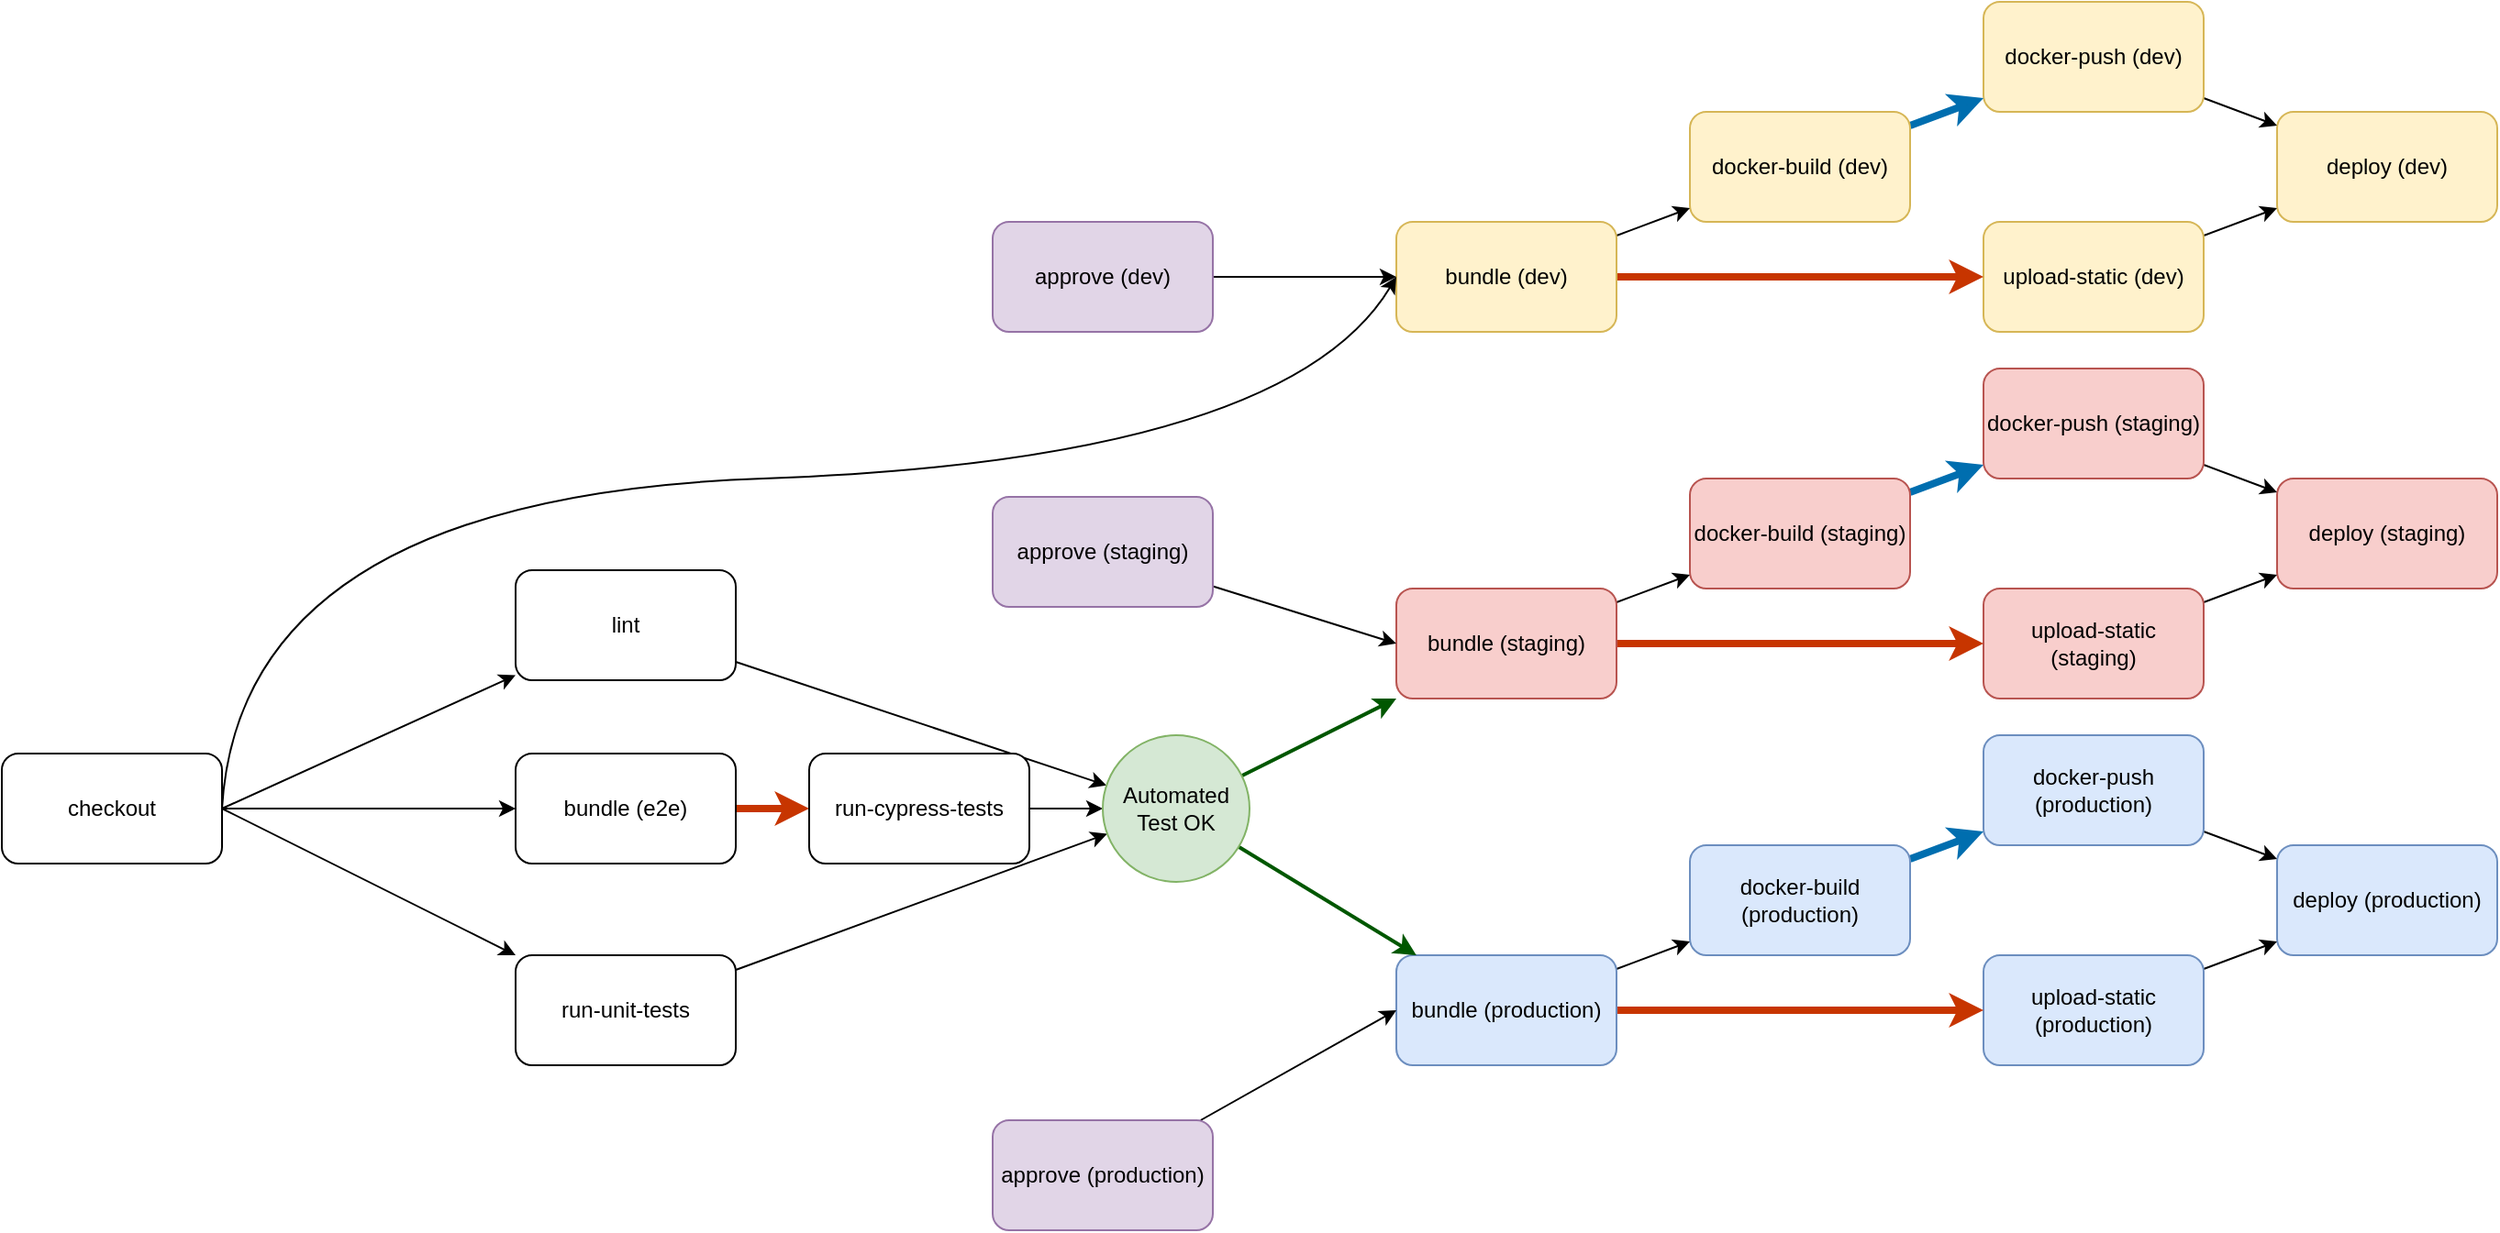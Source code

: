 <mxfile version="16.2.7" type="github" pages="2">
  <diagram id="JJzUDjLpjV40GuRbMEOA" name="BundledEnvs">
    <mxGraphModel dx="1922" dy="1065" grid="1" gridSize="10" guides="1" tooltips="1" connect="1" arrows="1" fold="1" page="1" pageScale="1" pageWidth="827" pageHeight="1169" math="0" shadow="0">
      <root>
        <mxCell id="0" />
        <mxCell id="1" parent="0" />
        <mxCell id="ASzSuAnNYXdAWo7c-C4e-20" value="deploy (dev)" style="rounded=1;whiteSpace=wrap;html=1;fillColor=#fff2cc;strokeColor=#d6b656;" parent="1" vertex="1">
          <mxGeometry x="1320" y="100" width="120" height="60" as="geometry" />
        </mxCell>
        <mxCell id="ASzSuAnNYXdAWo7c-C4e-30" style="edgeStyle=none;rounded=0;orthogonalLoop=1;jettySize=auto;html=1;strokeColor=default;" parent="1" source="ASzSuAnNYXdAWo7c-C4e-21" target="ASzSuAnNYXdAWo7c-C4e-20" edge="1">
          <mxGeometry relative="1" as="geometry" />
        </mxCell>
        <mxCell id="ASzSuAnNYXdAWo7c-C4e-21" value="docker-push (dev)" style="rounded=1;whiteSpace=wrap;html=1;fillColor=#fff2cc;strokeColor=#d6b656;" parent="1" vertex="1">
          <mxGeometry x="1160" y="40" width="120" height="60" as="geometry" />
        </mxCell>
        <mxCell id="ASzSuAnNYXdAWo7c-C4e-29" style="edgeStyle=none;rounded=0;orthogonalLoop=1;jettySize=auto;html=1;strokeColor=default;" parent="1" source="ASzSuAnNYXdAWo7c-C4e-22" target="ASzSuAnNYXdAWo7c-C4e-20" edge="1">
          <mxGeometry relative="1" as="geometry" />
        </mxCell>
        <mxCell id="ASzSuAnNYXdAWo7c-C4e-22" value="upload-static (dev)" style="rounded=1;whiteSpace=wrap;html=1;fillColor=#fff2cc;strokeColor=#d6b656;" parent="1" vertex="1">
          <mxGeometry x="1160" y="160" width="120" height="60" as="geometry" />
        </mxCell>
        <mxCell id="ASzSuAnNYXdAWo7c-C4e-26" style="edgeStyle=none;rounded=1;orthogonalLoop=1;jettySize=auto;html=1;strokeColor=#006EAF;fillColor=#1ba1e2;strokeWidth=4;" parent="1" source="ASzSuAnNYXdAWo7c-C4e-23" target="ASzSuAnNYXdAWo7c-C4e-21" edge="1">
          <mxGeometry relative="1" as="geometry" />
        </mxCell>
        <mxCell id="ASzSuAnNYXdAWo7c-C4e-23" value="docker-build (dev)" style="rounded=1;whiteSpace=wrap;html=1;fillColor=#fff2cc;strokeColor=#d6b656;" parent="1" vertex="1">
          <mxGeometry x="1000" y="100" width="120" height="60" as="geometry" />
        </mxCell>
        <mxCell id="ASzSuAnNYXdAWo7c-C4e-25" value="" style="edgeStyle=none;rounded=0;orthogonalLoop=1;jettySize=auto;html=1;strokeColor=default;" parent="1" source="ASzSuAnNYXdAWo7c-C4e-24" target="ASzSuAnNYXdAWo7c-C4e-23" edge="1">
          <mxGeometry relative="1" as="geometry" />
        </mxCell>
        <mxCell id="ASzSuAnNYXdAWo7c-C4e-28" style="edgeStyle=none;rounded=1;orthogonalLoop=1;jettySize=auto;html=1;strokeColor=#C73500;fillColor=#fa6800;strokeWidth=4;" parent="1" source="ASzSuAnNYXdAWo7c-C4e-24" target="ASzSuAnNYXdAWo7c-C4e-22" edge="1">
          <mxGeometry relative="1" as="geometry" />
        </mxCell>
        <mxCell id="ASzSuAnNYXdAWo7c-C4e-24" value="bundle (dev)" style="rounded=1;whiteSpace=wrap;html=1;fillColor=#fff2cc;strokeColor=#d6b656;" parent="1" vertex="1">
          <mxGeometry x="840" y="160" width="120" height="60" as="geometry" />
        </mxCell>
        <mxCell id="ASzSuAnNYXdAWo7c-C4e-32" style="edgeStyle=none;rounded=0;orthogonalLoop=1;jettySize=auto;html=1;strokeColor=default;" parent="1" source="ASzSuAnNYXdAWo7c-C4e-31" target="ASzSuAnNYXdAWo7c-C4e-24" edge="1">
          <mxGeometry relative="1" as="geometry" />
        </mxCell>
        <mxCell id="ASzSuAnNYXdAWo7c-C4e-31" value="approve (dev)" style="rounded=1;whiteSpace=wrap;html=1;fillColor=#e1d5e7;strokeColor=#9673a6;" parent="1" vertex="1">
          <mxGeometry x="620" y="160" width="120" height="60" as="geometry" />
        </mxCell>
        <mxCell id="ASzSuAnNYXdAWo7c-C4e-54" style="edgeStyle=none;rounded=0;orthogonalLoop=1;jettySize=auto;html=1;strokeColor=default;exitX=1;exitY=0.5;exitDx=0;exitDy=0;" parent="1" source="5N8wpwiw88N5Ev97Wt-4-1" target="ASzSuAnNYXdAWo7c-C4e-34" edge="1">
          <mxGeometry relative="1" as="geometry" />
        </mxCell>
        <mxCell id="ASzSuAnNYXdAWo7c-C4e-55" style="edgeStyle=none;rounded=0;orthogonalLoop=1;jettySize=auto;html=1;strokeColor=default;exitX=1;exitY=0.5;exitDx=0;exitDy=0;" parent="1" source="5N8wpwiw88N5Ev97Wt-4-1" target="ASzSuAnNYXdAWo7c-C4e-35" edge="1">
          <mxGeometry relative="1" as="geometry" />
        </mxCell>
        <mxCell id="ASzSuAnNYXdAWo7c-C4e-56" style="edgeStyle=none;rounded=0;orthogonalLoop=1;jettySize=auto;html=1;strokeColor=default;exitX=1;exitY=0.5;exitDx=0;exitDy=0;" parent="1" source="5N8wpwiw88N5Ev97Wt-4-1" target="ASzSuAnNYXdAWo7c-C4e-37" edge="1">
          <mxGeometry relative="1" as="geometry" />
        </mxCell>
        <mxCell id="Af-SCtv9qyoJvq3Aw2---3" style="edgeStyle=none;rounded=1;orthogonalLoop=1;jettySize=auto;html=1;strokeColor=default;strokeWidth=1;" edge="1" parent="1" source="ASzSuAnNYXdAWo7c-C4e-34" target="Af-SCtv9qyoJvq3Aw2---1">
          <mxGeometry relative="1" as="geometry" />
        </mxCell>
        <mxCell id="ASzSuAnNYXdAWo7c-C4e-34" value="lint" style="rounded=1;whiteSpace=wrap;html=1;" parent="1" vertex="1">
          <mxGeometry x="360" y="350" width="120" height="60" as="geometry" />
        </mxCell>
        <mxCell id="ASzSuAnNYXdAWo7c-C4e-51" value="" style="edgeStyle=none;rounded=1;orthogonalLoop=1;jettySize=auto;html=1;strokeColor=#C73500;fillColor=#fa6800;strokeWidth=4;" parent="1" source="ASzSuAnNYXdAWo7c-C4e-35" target="ASzSuAnNYXdAWo7c-C4e-36" edge="1">
          <mxGeometry relative="1" as="geometry" />
        </mxCell>
        <mxCell id="ASzSuAnNYXdAWo7c-C4e-35" value="bundle (e2e)" style="rounded=1;whiteSpace=wrap;html=1;" parent="1" vertex="1">
          <mxGeometry x="360" y="450" width="120" height="60" as="geometry" />
        </mxCell>
        <mxCell id="Af-SCtv9qyoJvq3Aw2---2" style="edgeStyle=none;rounded=1;orthogonalLoop=1;jettySize=auto;html=1;strokeColor=default;strokeWidth=1;" edge="1" parent="1" source="ASzSuAnNYXdAWo7c-C4e-36" target="Af-SCtv9qyoJvq3Aw2---1">
          <mxGeometry relative="1" as="geometry" />
        </mxCell>
        <mxCell id="ASzSuAnNYXdAWo7c-C4e-36" value="run-cypress-tests" style="rounded=1;whiteSpace=wrap;html=1;" parent="1" vertex="1">
          <mxGeometry x="520" y="450" width="120" height="60" as="geometry" />
        </mxCell>
        <mxCell id="Af-SCtv9qyoJvq3Aw2---4" style="edgeStyle=none;rounded=1;orthogonalLoop=1;jettySize=auto;html=1;strokeColor=default;strokeWidth=1;" edge="1" parent="1" source="ASzSuAnNYXdAWo7c-C4e-37" target="Af-SCtv9qyoJvq3Aw2---1">
          <mxGeometry relative="1" as="geometry" />
        </mxCell>
        <mxCell id="ASzSuAnNYXdAWo7c-C4e-37" value="run-unit-tests" style="rounded=1;whiteSpace=wrap;html=1;" parent="1" vertex="1">
          <mxGeometry x="360" y="560" width="120" height="60" as="geometry" />
        </mxCell>
        <mxCell id="ASzSuAnNYXdAWo7c-C4e-38" value="deploy (staging)" style="rounded=1;whiteSpace=wrap;html=1;fillColor=#f8cecc;strokeColor=#b85450;" parent="1" vertex="1">
          <mxGeometry x="1320" y="300" width="120" height="60" as="geometry" />
        </mxCell>
        <mxCell id="ASzSuAnNYXdAWo7c-C4e-39" style="edgeStyle=none;rounded=0;orthogonalLoop=1;jettySize=auto;html=1;strokeColor=default;" parent="1" source="ASzSuAnNYXdAWo7c-C4e-40" target="ASzSuAnNYXdAWo7c-C4e-38" edge="1">
          <mxGeometry relative="1" as="geometry" />
        </mxCell>
        <mxCell id="ASzSuAnNYXdAWo7c-C4e-40" value="docker-push (staging)" style="rounded=1;whiteSpace=wrap;html=1;fillColor=#f8cecc;strokeColor=#b85450;" parent="1" vertex="1">
          <mxGeometry x="1160" y="240" width="120" height="60" as="geometry" />
        </mxCell>
        <mxCell id="ASzSuAnNYXdAWo7c-C4e-41" style="edgeStyle=none;rounded=0;orthogonalLoop=1;jettySize=auto;html=1;strokeColor=default;" parent="1" source="ASzSuAnNYXdAWo7c-C4e-42" target="ASzSuAnNYXdAWo7c-C4e-38" edge="1">
          <mxGeometry relative="1" as="geometry" />
        </mxCell>
        <mxCell id="ASzSuAnNYXdAWo7c-C4e-42" value="upload-static (staging)" style="rounded=1;whiteSpace=wrap;html=1;fillColor=#f8cecc;strokeColor=#b85450;" parent="1" vertex="1">
          <mxGeometry x="1160" y="360" width="120" height="60" as="geometry" />
        </mxCell>
        <mxCell id="ASzSuAnNYXdAWo7c-C4e-43" style="edgeStyle=none;rounded=1;orthogonalLoop=1;jettySize=auto;html=1;strokeColor=#006EAF;fillColor=#1ba1e2;strokeWidth=4;" parent="1" source="ASzSuAnNYXdAWo7c-C4e-44" target="ASzSuAnNYXdAWo7c-C4e-40" edge="1">
          <mxGeometry relative="1" as="geometry" />
        </mxCell>
        <mxCell id="ASzSuAnNYXdAWo7c-C4e-44" value="docker-build (staging)" style="rounded=1;whiteSpace=wrap;html=1;fillColor=#f8cecc;strokeColor=#b85450;" parent="1" vertex="1">
          <mxGeometry x="1000" y="300" width="120" height="60" as="geometry" />
        </mxCell>
        <mxCell id="ASzSuAnNYXdAWo7c-C4e-45" value="" style="edgeStyle=none;rounded=0;orthogonalLoop=1;jettySize=auto;html=1;strokeColor=default;" parent="1" source="ASzSuAnNYXdAWo7c-C4e-47" target="ASzSuAnNYXdAWo7c-C4e-44" edge="1">
          <mxGeometry relative="1" as="geometry" />
        </mxCell>
        <mxCell id="ASzSuAnNYXdAWo7c-C4e-46" style="edgeStyle=none;rounded=1;orthogonalLoop=1;jettySize=auto;html=1;strokeColor=#C73500;fillColor=#fa6800;strokeWidth=4;" parent="1" source="ASzSuAnNYXdAWo7c-C4e-47" target="ASzSuAnNYXdAWo7c-C4e-42" edge="1">
          <mxGeometry relative="1" as="geometry" />
        </mxCell>
        <mxCell id="ASzSuAnNYXdAWo7c-C4e-47" value="bundle (staging)" style="rounded=1;whiteSpace=wrap;html=1;fillColor=#f8cecc;strokeColor=#b85450;" parent="1" vertex="1">
          <mxGeometry x="840" y="360" width="120" height="60" as="geometry" />
        </mxCell>
        <mxCell id="ASzSuAnNYXdAWo7c-C4e-48" style="edgeStyle=none;rounded=0;orthogonalLoop=1;jettySize=auto;html=1;strokeColor=default;entryX=0;entryY=0.5;entryDx=0;entryDy=0;" parent="1" source="ASzSuAnNYXdAWo7c-C4e-49" target="ASzSuAnNYXdAWo7c-C4e-47" edge="1">
          <mxGeometry relative="1" as="geometry" />
        </mxCell>
        <mxCell id="ASzSuAnNYXdAWo7c-C4e-49" value="approve (staging)" style="rounded=1;whiteSpace=wrap;html=1;fillColor=#e1d5e7;strokeColor=#9673a6;" parent="1" vertex="1">
          <mxGeometry x="620" y="310" width="120" height="60" as="geometry" />
        </mxCell>
        <mxCell id="ASzSuAnNYXdAWo7c-C4e-58" value="deploy (production)" style="rounded=1;whiteSpace=wrap;html=1;fillColor=#dae8fc;strokeColor=#6c8ebf;" parent="1" vertex="1">
          <mxGeometry x="1320" y="500" width="120" height="60" as="geometry" />
        </mxCell>
        <mxCell id="ASzSuAnNYXdAWo7c-C4e-68" style="edgeStyle=none;rounded=0;orthogonalLoop=1;jettySize=auto;html=1;strokeColor=default;" parent="1" source="ASzSuAnNYXdAWo7c-C4e-59" target="ASzSuAnNYXdAWo7c-C4e-58" edge="1">
          <mxGeometry relative="1" as="geometry" />
        </mxCell>
        <mxCell id="ASzSuAnNYXdAWo7c-C4e-59" value="docker-push (production)" style="rounded=1;whiteSpace=wrap;html=1;fillColor=#dae8fc;strokeColor=#6c8ebf;" parent="1" vertex="1">
          <mxGeometry x="1160" y="440" width="120" height="60" as="geometry" />
        </mxCell>
        <mxCell id="ASzSuAnNYXdAWo7c-C4e-69" style="edgeStyle=none;rounded=0;orthogonalLoop=1;jettySize=auto;html=1;strokeColor=default;" parent="1" source="ASzSuAnNYXdAWo7c-C4e-60" target="ASzSuAnNYXdAWo7c-C4e-58" edge="1">
          <mxGeometry relative="1" as="geometry" />
        </mxCell>
        <mxCell id="ASzSuAnNYXdAWo7c-C4e-60" value="upload-static (production)" style="rounded=1;whiteSpace=wrap;html=1;fillColor=#dae8fc;strokeColor=#6c8ebf;" parent="1" vertex="1">
          <mxGeometry x="1160" y="560" width="120" height="60" as="geometry" />
        </mxCell>
        <mxCell id="ASzSuAnNYXdAWo7c-C4e-67" style="edgeStyle=none;rounded=1;orthogonalLoop=1;jettySize=auto;html=1;strokeColor=#006EAF;fillColor=#1ba1e2;strokeWidth=4;" parent="1" source="ASzSuAnNYXdAWo7c-C4e-61" target="ASzSuAnNYXdAWo7c-C4e-59" edge="1">
          <mxGeometry relative="1" as="geometry" />
        </mxCell>
        <mxCell id="ASzSuAnNYXdAWo7c-C4e-61" value="docker-build (production)" style="rounded=1;whiteSpace=wrap;html=1;fillColor=#dae8fc;strokeColor=#6c8ebf;" parent="1" vertex="1">
          <mxGeometry x="1000" y="500" width="120" height="60" as="geometry" />
        </mxCell>
        <mxCell id="ASzSuAnNYXdAWo7c-C4e-65" style="edgeStyle=none;rounded=0;orthogonalLoop=1;jettySize=auto;html=1;strokeColor=default;" parent="1" source="ASzSuAnNYXdAWo7c-C4e-62" target="ASzSuAnNYXdAWo7c-C4e-61" edge="1">
          <mxGeometry relative="1" as="geometry" />
        </mxCell>
        <mxCell id="ASzSuAnNYXdAWo7c-C4e-66" style="edgeStyle=none;rounded=1;orthogonalLoop=1;jettySize=auto;html=1;strokeColor=#C73500;fillColor=#fa6800;strokeWidth=4;" parent="1" source="ASzSuAnNYXdAWo7c-C4e-62" target="ASzSuAnNYXdAWo7c-C4e-60" edge="1">
          <mxGeometry relative="1" as="geometry" />
        </mxCell>
        <mxCell id="ASzSuAnNYXdAWo7c-C4e-62" value="bundle (production)" style="rounded=1;whiteSpace=wrap;html=1;fillColor=#dae8fc;strokeColor=#6c8ebf;" parent="1" vertex="1">
          <mxGeometry x="840" y="560" width="120" height="60" as="geometry" />
        </mxCell>
        <mxCell id="ASzSuAnNYXdAWo7c-C4e-64" value="" style="edgeStyle=none;rounded=0;orthogonalLoop=1;jettySize=auto;html=1;strokeColor=default;entryX=0;entryY=0.5;entryDx=0;entryDy=0;" parent="1" source="ASzSuAnNYXdAWo7c-C4e-63" target="ASzSuAnNYXdAWo7c-C4e-62" edge="1">
          <mxGeometry relative="1" as="geometry" />
        </mxCell>
        <mxCell id="ASzSuAnNYXdAWo7c-C4e-63" value="approve (production)" style="rounded=1;whiteSpace=wrap;html=1;fillColor=#e1d5e7;strokeColor=#9673a6;" parent="1" vertex="1">
          <mxGeometry x="620" y="650" width="120" height="60" as="geometry" />
        </mxCell>
        <mxCell id="5N8wpwiw88N5Ev97Wt-4-2" style="edgeStyle=none;curved=1;orthogonalLoop=1;jettySize=auto;html=1;entryX=0;entryY=0.5;entryDx=0;entryDy=0;strokeColor=default;exitX=1;exitY=0.5;exitDx=0;exitDy=0;" edge="1" parent="1" source="5N8wpwiw88N5Ev97Wt-4-1" target="ASzSuAnNYXdAWo7c-C4e-24">
          <mxGeometry relative="1" as="geometry">
            <Array as="points">
              <mxPoint x="210" y="310" />
              <mxPoint x="780" y="290" />
            </Array>
          </mxGeometry>
        </mxCell>
        <mxCell id="5N8wpwiw88N5Ev97Wt-4-1" value="checkout" style="rounded=1;whiteSpace=wrap;html=1;" vertex="1" parent="1">
          <mxGeometry x="80" y="450" width="120" height="60" as="geometry" />
        </mxCell>
        <mxCell id="Af-SCtv9qyoJvq3Aw2---5" style="edgeStyle=none;rounded=1;orthogonalLoop=1;jettySize=auto;html=1;strokeColor=#005700;strokeWidth=2;fillColor=#008a00;" edge="1" parent="1" source="Af-SCtv9qyoJvq3Aw2---1" target="ASzSuAnNYXdAWo7c-C4e-47">
          <mxGeometry relative="1" as="geometry" />
        </mxCell>
        <mxCell id="Af-SCtv9qyoJvq3Aw2---6" style="edgeStyle=none;rounded=1;orthogonalLoop=1;jettySize=auto;html=1;strokeColor=#005700;strokeWidth=2;fillColor=#008a00;" edge="1" parent="1" source="Af-SCtv9qyoJvq3Aw2---1" target="ASzSuAnNYXdAWo7c-C4e-62">
          <mxGeometry relative="1" as="geometry" />
        </mxCell>
        <mxCell id="Af-SCtv9qyoJvq3Aw2---1" value="Automated Test OK" style="ellipse;whiteSpace=wrap;html=1;aspect=fixed;fillColor=#d5e8d4;strokeColor=#82b366;" vertex="1" parent="1">
          <mxGeometry x="680" y="440" width="80" height="80" as="geometry" />
        </mxCell>
      </root>
    </mxGraphModel>
  </diagram>
  <diagram id="YaXMoi9oQmUZpNsSKOkv" name="FreeEnvs">
    <mxGraphModel dx="2334" dy="1293" grid="1" gridSize="10" guides="1" tooltips="1" connect="1" arrows="1" fold="1" page="1" pageScale="1" pageWidth="827" pageHeight="1169" math="0" shadow="0">
      <root>
        <mxCell id="nQKJUzm_zhicXm4yBogW-0" />
        <mxCell id="nQKJUzm_zhicXm4yBogW-1" parent="nQKJUzm_zhicXm4yBogW-0" />
        <mxCell id="Oz8INl8GSgOtUxLMntLn-0" value="deploy (dev)" style="rounded=1;whiteSpace=wrap;html=1;fillColor=#fff2cc;strokeColor=#d6b656;" vertex="1" parent="nQKJUzm_zhicXm4yBogW-1">
          <mxGeometry x="1320" y="100" width="120" height="60" as="geometry" />
        </mxCell>
        <mxCell id="Oz8INl8GSgOtUxLMntLn-1" style="edgeStyle=none;rounded=0;orthogonalLoop=1;jettySize=auto;html=1;strokeColor=default;" edge="1" parent="nQKJUzm_zhicXm4yBogW-1" source="Oz8INl8GSgOtUxLMntLn-2" target="Oz8INl8GSgOtUxLMntLn-0">
          <mxGeometry relative="1" as="geometry" />
        </mxCell>
        <mxCell id="Oz8INl8GSgOtUxLMntLn-2" value="docker-push" style="rounded=1;whiteSpace=wrap;html=1;fillColor=#fff2cc;strokeColor=#d6b656;" vertex="1" parent="nQKJUzm_zhicXm4yBogW-1">
          <mxGeometry x="1160" y="40" width="120" height="60" as="geometry" />
        </mxCell>
        <mxCell id="Oz8INl8GSgOtUxLMntLn-3" style="edgeStyle=none;rounded=0;orthogonalLoop=1;jettySize=auto;html=1;strokeColor=default;" edge="1" parent="nQKJUzm_zhicXm4yBogW-1" source="Oz8INl8GSgOtUxLMntLn-4" target="Oz8INl8GSgOtUxLMntLn-0">
          <mxGeometry relative="1" as="geometry" />
        </mxCell>
        <mxCell id="Oz8INl8GSgOtUxLMntLn-4" value="upload-static (dev)" style="rounded=1;whiteSpace=wrap;html=1;fillColor=#fff2cc;strokeColor=#d6b656;" vertex="1" parent="nQKJUzm_zhicXm4yBogW-1">
          <mxGeometry x="1160" y="160" width="120" height="60" as="geometry" />
        </mxCell>
        <mxCell id="Oz8INl8GSgOtUxLMntLn-61" style="edgeStyle=none;curved=1;orthogonalLoop=1;jettySize=auto;html=1;strokeColor=default;" edge="1" parent="nQKJUzm_zhicXm4yBogW-1" source="Oz8INl8GSgOtUxLMntLn-11" target="Oz8INl8GSgOtUxLMntLn-2">
          <mxGeometry relative="1" as="geometry" />
        </mxCell>
        <mxCell id="Oz8INl8GSgOtUxLMntLn-62" style="edgeStyle=none;curved=1;orthogonalLoop=1;jettySize=auto;html=1;strokeColor=default;" edge="1" parent="nQKJUzm_zhicXm4yBogW-1" source="Oz8INl8GSgOtUxLMntLn-11" target="Oz8INl8GSgOtUxLMntLn-4">
          <mxGeometry relative="1" as="geometry" />
        </mxCell>
        <mxCell id="Oz8INl8GSgOtUxLMntLn-11" value="approve (dev)" style="rounded=1;whiteSpace=wrap;html=1;fillColor=#e1d5e7;strokeColor=#9673a6;" vertex="1" parent="nQKJUzm_zhicXm4yBogW-1">
          <mxGeometry x="970" y="110" width="120" height="60" as="geometry" />
        </mxCell>
        <mxCell id="Oz8INl8GSgOtUxLMntLn-12" style="edgeStyle=none;rounded=0;orthogonalLoop=1;jettySize=auto;html=1;strokeColor=default;exitX=1;exitY=0.5;exitDx=0;exitDy=0;" edge="1" parent="nQKJUzm_zhicXm4yBogW-1" source="Oz8INl8GSgOtUxLMntLn-51" target="Oz8INl8GSgOtUxLMntLn-17">
          <mxGeometry relative="1" as="geometry" />
        </mxCell>
        <mxCell id="Oz8INl8GSgOtUxLMntLn-14" style="edgeStyle=none;rounded=0;orthogonalLoop=1;jettySize=auto;html=1;strokeColor=default;exitX=1;exitY=0.5;exitDx=0;exitDy=0;" edge="1" parent="nQKJUzm_zhicXm4yBogW-1" source="Oz8INl8GSgOtUxLMntLn-51" target="Oz8INl8GSgOtUxLMntLn-25">
          <mxGeometry relative="1" as="geometry" />
        </mxCell>
        <mxCell id="Oz8INl8GSgOtUxLMntLn-83" style="edgeStyle=none;curved=1;orthogonalLoop=1;jettySize=auto;html=1;strokeColor=default;" edge="1" parent="nQKJUzm_zhicXm4yBogW-1" source="Oz8INl8GSgOtUxLMntLn-17" target="Oz8INl8GSgOtUxLMntLn-82">
          <mxGeometry relative="1" as="geometry" />
        </mxCell>
        <mxCell id="Oz8INl8GSgOtUxLMntLn-17" value="lint" style="rounded=1;whiteSpace=wrap;html=1;" vertex="1" parent="nQKJUzm_zhicXm4yBogW-1">
          <mxGeometry x="366" y="440" width="120" height="60" as="geometry" />
        </mxCell>
        <mxCell id="Oz8INl8GSgOtUxLMntLn-84" style="edgeStyle=none;curved=1;orthogonalLoop=1;jettySize=auto;html=1;strokeColor=default;" edge="1" parent="nQKJUzm_zhicXm4yBogW-1" source="Oz8INl8GSgOtUxLMntLn-22" target="Oz8INl8GSgOtUxLMntLn-82">
          <mxGeometry relative="1" as="geometry" />
        </mxCell>
        <mxCell id="Oz8INl8GSgOtUxLMntLn-22" value="run-cypress-tests" style="rounded=1;whiteSpace=wrap;html=1;" vertex="1" parent="nQKJUzm_zhicXm4yBogW-1">
          <mxGeometry x="366" y="530" width="120" height="60" as="geometry" />
        </mxCell>
        <mxCell id="Oz8INl8GSgOtUxLMntLn-85" style="edgeStyle=none;curved=1;orthogonalLoop=1;jettySize=auto;html=1;strokeColor=default;" edge="1" parent="nQKJUzm_zhicXm4yBogW-1" source="Oz8INl8GSgOtUxLMntLn-25" target="Oz8INl8GSgOtUxLMntLn-82">
          <mxGeometry relative="1" as="geometry" />
        </mxCell>
        <mxCell id="Oz8INl8GSgOtUxLMntLn-25" value="run-unit-tests" style="rounded=1;whiteSpace=wrap;html=1;" vertex="1" parent="nQKJUzm_zhicXm4yBogW-1">
          <mxGeometry x="366" y="620" width="120" height="60" as="geometry" />
        </mxCell>
        <mxCell id="Oz8INl8GSgOtUxLMntLn-26" value="deploy (staging)" style="rounded=1;whiteSpace=wrap;html=1;fillColor=#f8cecc;strokeColor=#b85450;" vertex="1" parent="nQKJUzm_zhicXm4yBogW-1">
          <mxGeometry x="1320" y="350" width="120" height="60" as="geometry" />
        </mxCell>
        <mxCell id="Oz8INl8GSgOtUxLMntLn-27" style="edgeStyle=none;rounded=0;orthogonalLoop=1;jettySize=auto;html=1;strokeColor=default;" edge="1" parent="nQKJUzm_zhicXm4yBogW-1" source="Oz8INl8GSgOtUxLMntLn-28" target="Oz8INl8GSgOtUxLMntLn-26">
          <mxGeometry relative="1" as="geometry" />
        </mxCell>
        <mxCell id="Oz8INl8GSgOtUxLMntLn-28" value="docker-push" style="rounded=1;whiteSpace=wrap;html=1;fillColor=#f8cecc;strokeColor=#b85450;" vertex="1" parent="nQKJUzm_zhicXm4yBogW-1">
          <mxGeometry x="1160" y="290" width="120" height="60" as="geometry" />
        </mxCell>
        <mxCell id="Oz8INl8GSgOtUxLMntLn-29" style="edgeStyle=none;rounded=0;orthogonalLoop=1;jettySize=auto;html=1;strokeColor=default;" edge="1" parent="nQKJUzm_zhicXm4yBogW-1" source="Oz8INl8GSgOtUxLMntLn-30" target="Oz8INl8GSgOtUxLMntLn-26">
          <mxGeometry relative="1" as="geometry" />
        </mxCell>
        <mxCell id="Oz8INl8GSgOtUxLMntLn-30" value="upload-static (staging)" style="rounded=1;whiteSpace=wrap;html=1;fillColor=#f8cecc;strokeColor=#b85450;" vertex="1" parent="nQKJUzm_zhicXm4yBogW-1">
          <mxGeometry x="1160" y="410" width="120" height="60" as="geometry" />
        </mxCell>
        <mxCell id="Oz8INl8GSgOtUxLMntLn-63" style="edgeStyle=none;curved=1;orthogonalLoop=1;jettySize=auto;html=1;strokeColor=default;exitX=1;exitY=0.5;exitDx=0;exitDy=0;" edge="1" parent="nQKJUzm_zhicXm4yBogW-1" source="Oz8INl8GSgOtUxLMntLn-37" target="Oz8INl8GSgOtUxLMntLn-28">
          <mxGeometry relative="1" as="geometry" />
        </mxCell>
        <mxCell id="Oz8INl8GSgOtUxLMntLn-64" style="edgeStyle=none;curved=1;orthogonalLoop=1;jettySize=auto;html=1;strokeColor=default;exitX=1;exitY=0.5;exitDx=0;exitDy=0;" edge="1" parent="nQKJUzm_zhicXm4yBogW-1" source="Oz8INl8GSgOtUxLMntLn-37" target="Oz8INl8GSgOtUxLMntLn-30">
          <mxGeometry relative="1" as="geometry" />
        </mxCell>
        <mxCell id="Oz8INl8GSgOtUxLMntLn-37" value="approve (staging)" style="rounded=1;whiteSpace=wrap;html=1;fillColor=#e1d5e7;strokeColor=#9673a6;" vertex="1" parent="nQKJUzm_zhicXm4yBogW-1">
          <mxGeometry x="930" y="310" width="120" height="60" as="geometry" />
        </mxCell>
        <mxCell id="Oz8INl8GSgOtUxLMntLn-38" value="deploy (production)" style="rounded=1;whiteSpace=wrap;html=1;fillColor=#dae8fc;strokeColor=#6c8ebf;" vertex="1" parent="nQKJUzm_zhicXm4yBogW-1">
          <mxGeometry x="1320" y="650" width="120" height="60" as="geometry" />
        </mxCell>
        <mxCell id="Oz8INl8GSgOtUxLMntLn-39" style="edgeStyle=none;rounded=0;orthogonalLoop=1;jettySize=auto;html=1;strokeColor=default;" edge="1" parent="nQKJUzm_zhicXm4yBogW-1" source="Oz8INl8GSgOtUxLMntLn-40" target="Oz8INl8GSgOtUxLMntLn-38">
          <mxGeometry relative="1" as="geometry" />
        </mxCell>
        <mxCell id="Oz8INl8GSgOtUxLMntLn-40" value="docker-push" style="rounded=1;whiteSpace=wrap;html=1;fillColor=#dae8fc;strokeColor=#6c8ebf;" vertex="1" parent="nQKJUzm_zhicXm4yBogW-1">
          <mxGeometry x="1160" y="590" width="120" height="60" as="geometry" />
        </mxCell>
        <mxCell id="Oz8INl8GSgOtUxLMntLn-41" style="edgeStyle=none;rounded=0;orthogonalLoop=1;jettySize=auto;html=1;strokeColor=default;" edge="1" parent="nQKJUzm_zhicXm4yBogW-1" source="Oz8INl8GSgOtUxLMntLn-42" target="Oz8INl8GSgOtUxLMntLn-38">
          <mxGeometry relative="1" as="geometry" />
        </mxCell>
        <mxCell id="Oz8INl8GSgOtUxLMntLn-42" value="upload-static (production)" style="rounded=1;whiteSpace=wrap;html=1;fillColor=#dae8fc;strokeColor=#6c8ebf;" vertex="1" parent="nQKJUzm_zhicXm4yBogW-1">
          <mxGeometry x="1160" y="710" width="120" height="60" as="geometry" />
        </mxCell>
        <mxCell id="Oz8INl8GSgOtUxLMntLn-66" style="edgeStyle=none;curved=1;orthogonalLoop=1;jettySize=auto;html=1;strokeColor=default;exitX=1;exitY=0.5;exitDx=0;exitDy=0;" edge="1" parent="nQKJUzm_zhicXm4yBogW-1" source="Oz8INl8GSgOtUxLMntLn-49" target="Oz8INl8GSgOtUxLMntLn-40">
          <mxGeometry relative="1" as="geometry" />
        </mxCell>
        <mxCell id="Oz8INl8GSgOtUxLMntLn-67" style="edgeStyle=none;curved=1;orthogonalLoop=1;jettySize=auto;html=1;strokeColor=default;" edge="1" parent="nQKJUzm_zhicXm4yBogW-1" source="Oz8INl8GSgOtUxLMntLn-49" target="Oz8INl8GSgOtUxLMntLn-42">
          <mxGeometry relative="1" as="geometry" />
        </mxCell>
        <mxCell id="Oz8INl8GSgOtUxLMntLn-49" value="approve (production)" style="rounded=1;whiteSpace=wrap;html=1;fillColor=#e1d5e7;strokeColor=#9673a6;" vertex="1" parent="nQKJUzm_zhicXm4yBogW-1">
          <mxGeometry x="930" y="700" width="120" height="60" as="geometry" />
        </mxCell>
        <mxCell id="Oz8INl8GSgOtUxLMntLn-54" style="edgeStyle=none;curved=1;orthogonalLoop=1;jettySize=auto;html=1;strokeColor=default;" edge="1" parent="nQKJUzm_zhicXm4yBogW-1" source="Oz8INl8GSgOtUxLMntLn-51" target="Oz8INl8GSgOtUxLMntLn-53">
          <mxGeometry relative="1" as="geometry" />
        </mxCell>
        <mxCell id="Oz8INl8GSgOtUxLMntLn-51" value="checkout" style="rounded=1;whiteSpace=wrap;html=1;" vertex="1" parent="nQKJUzm_zhicXm4yBogW-1">
          <mxGeometry x="80" y="450" width="120" height="60" as="geometry" />
        </mxCell>
        <mxCell id="Oz8INl8GSgOtUxLMntLn-57" style="edgeStyle=none;curved=1;orthogonalLoop=1;jettySize=auto;html=1;entryX=0;entryY=0.5;entryDx=0;entryDy=0;strokeColor=#006EAF;fillColor=#1ba1e2;strokeWidth=4;" edge="1" parent="nQKJUzm_zhicXm4yBogW-1" source="Oz8INl8GSgOtUxLMntLn-52" target="Oz8INl8GSgOtUxLMntLn-2">
          <mxGeometry relative="1" as="geometry">
            <Array as="points">
              <mxPoint x="780" y="130" />
              <mxPoint x="1010" y="70" />
            </Array>
          </mxGeometry>
        </mxCell>
        <mxCell id="Oz8INl8GSgOtUxLMntLn-70" style="edgeStyle=none;curved=1;orthogonalLoop=1;jettySize=auto;html=1;strokeColor=#006EAF;fillColor=#1ba1e2;strokeWidth=4;" edge="1" parent="nQKJUzm_zhicXm4yBogW-1" source="Oz8INl8GSgOtUxLMntLn-52" target="Oz8INl8GSgOtUxLMntLn-28">
          <mxGeometry relative="1" as="geometry">
            <Array as="points">
              <mxPoint x="860" y="160" />
            </Array>
          </mxGeometry>
        </mxCell>
        <mxCell id="Oz8INl8GSgOtUxLMntLn-71" style="edgeStyle=none;curved=1;orthogonalLoop=1;jettySize=auto;html=1;strokeColor=#006EAF;fillColor=#1ba1e2;strokeWidth=4;" edge="1" parent="nQKJUzm_zhicXm4yBogW-1" source="Oz8INl8GSgOtUxLMntLn-52" target="Oz8INl8GSgOtUxLMntLn-40">
          <mxGeometry relative="1" as="geometry">
            <Array as="points">
              <mxPoint x="720" y="150" />
            </Array>
          </mxGeometry>
        </mxCell>
        <mxCell id="Oz8INl8GSgOtUxLMntLn-52" value="docker-build" style="rounded=1;whiteSpace=wrap;html=1;" vertex="1" parent="nQKJUzm_zhicXm4yBogW-1">
          <mxGeometry x="366" y="100" width="120" height="60" as="geometry" />
        </mxCell>
        <mxCell id="Oz8INl8GSgOtUxLMntLn-55" style="edgeStyle=none;curved=1;orthogonalLoop=1;jettySize=auto;html=1;strokeColor=default;" edge="1" parent="nQKJUzm_zhicXm4yBogW-1" source="Oz8INl8GSgOtUxLMntLn-53" target="Oz8INl8GSgOtUxLMntLn-52">
          <mxGeometry relative="1" as="geometry" />
        </mxCell>
        <mxCell id="Oz8INl8GSgOtUxLMntLn-56" style="edgeStyle=none;curved=1;orthogonalLoop=1;jettySize=auto;html=1;entryX=0;entryY=0.5;entryDx=0;entryDy=0;strokeColor=#C73500;fillColor=#fa6800;strokeWidth=4;" edge="1" parent="nQKJUzm_zhicXm4yBogW-1" source="Oz8INl8GSgOtUxLMntLn-53" target="Oz8INl8GSgOtUxLMntLn-22">
          <mxGeometry relative="1" as="geometry">
            <Array as="points">
              <mxPoint x="270" y="440" />
            </Array>
          </mxGeometry>
        </mxCell>
        <mxCell id="Oz8INl8GSgOtUxLMntLn-58" style="edgeStyle=none;curved=1;orthogonalLoop=1;jettySize=auto;html=1;strokeColor=#C73500;fillColor=#fa6800;strokeWidth=4;" edge="1" parent="nQKJUzm_zhicXm4yBogW-1" source="Oz8INl8GSgOtUxLMntLn-53" target="Oz8INl8GSgOtUxLMntLn-4">
          <mxGeometry relative="1" as="geometry">
            <Array as="points">
              <mxPoint x="630" y="310" />
            </Array>
          </mxGeometry>
        </mxCell>
        <mxCell id="Oz8INl8GSgOtUxLMntLn-68" style="edgeStyle=none;curved=1;orthogonalLoop=1;jettySize=auto;html=1;strokeColor=#C73500;fillColor=#fa6800;strokeWidth=4;" edge="1" parent="nQKJUzm_zhicXm4yBogW-1" source="Oz8INl8GSgOtUxLMntLn-53" target="Oz8INl8GSgOtUxLMntLn-30">
          <mxGeometry relative="1" as="geometry" />
        </mxCell>
        <mxCell id="Oz8INl8GSgOtUxLMntLn-69" style="edgeStyle=none;curved=1;orthogonalLoop=1;jettySize=auto;html=1;strokeColor=#C73500;fillColor=#fa6800;strokeWidth=4;" edge="1" parent="nQKJUzm_zhicXm4yBogW-1" source="Oz8INl8GSgOtUxLMntLn-53" target="Oz8INl8GSgOtUxLMntLn-42">
          <mxGeometry relative="1" as="geometry">
            <Array as="points">
              <mxPoint x="730" y="370" />
            </Array>
          </mxGeometry>
        </mxCell>
        <mxCell id="Oz8INl8GSgOtUxLMntLn-53" value="bundle" style="rounded=1;whiteSpace=wrap;html=1;" vertex="1" parent="nQKJUzm_zhicXm4yBogW-1">
          <mxGeometry x="200" y="220" width="120" height="60" as="geometry" />
        </mxCell>
        <mxCell id="Oz8INl8GSgOtUxLMntLn-86" style="edgeStyle=none;curved=1;orthogonalLoop=1;jettySize=auto;html=1;strokeColor=#005700;fillColor=#008a00;strokeWidth=2;exitX=1;exitY=0.5;exitDx=0;exitDy=0;" edge="1" parent="nQKJUzm_zhicXm4yBogW-1" source="Oz8INl8GSgOtUxLMntLn-82" target="Oz8INl8GSgOtUxLMntLn-28">
          <mxGeometry relative="1" as="geometry">
            <Array as="points">
              <mxPoint x="990" y="520" />
            </Array>
          </mxGeometry>
        </mxCell>
        <mxCell id="Oz8INl8GSgOtUxLMntLn-88" style="edgeStyle=none;curved=1;orthogonalLoop=1;jettySize=auto;html=1;strokeColor=#005700;fillColor=#008a00;strokeWidth=2;exitX=1;exitY=0.5;exitDx=0;exitDy=0;" edge="1" parent="nQKJUzm_zhicXm4yBogW-1" source="Oz8INl8GSgOtUxLMntLn-82" target="Oz8INl8GSgOtUxLMntLn-30">
          <mxGeometry relative="1" as="geometry">
            <Array as="points">
              <mxPoint x="980" y="530" />
            </Array>
          </mxGeometry>
        </mxCell>
        <mxCell id="Oz8INl8GSgOtUxLMntLn-89" style="edgeStyle=none;curved=1;orthogonalLoop=1;jettySize=auto;html=1;strokeColor=#005700;fillColor=#008a00;strokeWidth=2;exitX=1;exitY=0.5;exitDx=0;exitDy=0;" edge="1" parent="nQKJUzm_zhicXm4yBogW-1" source="Oz8INl8GSgOtUxLMntLn-82" target="Oz8INl8GSgOtUxLMntLn-40">
          <mxGeometry relative="1" as="geometry">
            <Array as="points">
              <mxPoint x="940" y="540" />
            </Array>
          </mxGeometry>
        </mxCell>
        <mxCell id="Oz8INl8GSgOtUxLMntLn-90" style="edgeStyle=none;curved=1;orthogonalLoop=1;jettySize=auto;html=1;strokeColor=#005700;fillColor=#008a00;strokeWidth=2;exitX=1;exitY=0.5;exitDx=0;exitDy=0;" edge="1" parent="nQKJUzm_zhicXm4yBogW-1" source="Oz8INl8GSgOtUxLMntLn-82" target="Oz8INl8GSgOtUxLMntLn-42">
          <mxGeometry relative="1" as="geometry">
            <Array as="points">
              <mxPoint x="970" y="540" />
            </Array>
          </mxGeometry>
        </mxCell>
        <mxCell id="Oz8INl8GSgOtUxLMntLn-82" value="Automated Test OK" style="ellipse;whiteSpace=wrap;html=1;aspect=fixed;fillColor=#d5e8d4;strokeColor=#82b366;" vertex="1" parent="nQKJUzm_zhicXm4yBogW-1">
          <mxGeometry x="610" y="510" width="80" height="80" as="geometry" />
        </mxCell>
        <mxCell id="XDYkYeXongtb9wKbkPZc-0" style="edgeStyle=none;orthogonalLoop=1;jettySize=auto;html=1;strokeColor=#C73500;fillColor=#fa6800;strokeWidth=4;rounded=0;" edge="1" parent="nQKJUzm_zhicXm4yBogW-1">
          <mxGeometry relative="1" as="geometry">
            <mxPoint x="159.999" y="850" as="sourcePoint" />
            <mxPoint x="264.42" y="850" as="targetPoint" />
            <Array as="points" />
          </mxGeometry>
        </mxCell>
        <mxCell id="XDYkYeXongtb9wKbkPZc-1" style="edgeStyle=none;orthogonalLoop=1;jettySize=auto;html=1;strokeColor=#006EAF;fillColor=#1ba1e2;strokeWidth=4;rounded=1;" edge="1" parent="nQKJUzm_zhicXm4yBogW-1">
          <mxGeometry relative="1" as="geometry">
            <mxPoint x="159.999" y="900" as="sourcePoint" />
            <mxPoint x="264.42" y="900" as="targetPoint" />
            <Array as="points" />
          </mxGeometry>
        </mxCell>
        <mxCell id="XDYkYeXongtb9wKbkPZc-2" style="edgeStyle=none;orthogonalLoop=1;jettySize=auto;html=1;strokeColor=#005700;fillColor=#008a00;strokeWidth=2;rounded=1;" edge="1" parent="nQKJUzm_zhicXm4yBogW-1">
          <mxGeometry relative="1" as="geometry">
            <mxPoint x="159.999" y="950" as="sourcePoint" />
            <mxPoint x="264.42" y="950" as="targetPoint" />
            <Array as="points" />
          </mxGeometry>
        </mxCell>
        <mxCell id="XDYkYeXongtb9wKbkPZc-3" value="Javascript Bundle" style="text;html=1;align=left;verticalAlign=middle;resizable=0;points=[];autosize=1;strokeColor=none;fillColor=none;" vertex="1" parent="nQKJUzm_zhicXm4yBogW-1">
          <mxGeometry x="280" y="840" width="110" height="20" as="geometry" />
        </mxCell>
        <mxCell id="XDYkYeXongtb9wKbkPZc-4" value="Docker Image" style="text;html=1;align=left;verticalAlign=middle;resizable=0;points=[];autosize=1;strokeColor=none;fillColor=none;" vertex="1" parent="nQKJUzm_zhicXm4yBogW-1">
          <mxGeometry x="280" y="890" width="90" height="20" as="geometry" />
        </mxCell>
        <mxCell id="XDYkYeXongtb9wKbkPZc-5" value="Passed Automation" style="text;html=1;align=left;verticalAlign=middle;resizable=0;points=[];autosize=1;strokeColor=none;fillColor=none;" vertex="1" parent="nQKJUzm_zhicXm4yBogW-1">
          <mxGeometry x="280" y="940" width="120" height="20" as="geometry" />
        </mxCell>
      </root>
    </mxGraphModel>
  </diagram>
</mxfile>
